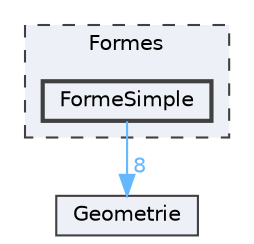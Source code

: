digraph "Formes/FormeSimple"
{
 // LATEX_PDF_SIZE
  bgcolor="transparent";
  edge [fontname=Helvetica,fontsize=10,labelfontname=Helvetica,labelfontsize=10];
  node [fontname=Helvetica,fontsize=10,shape=box,height=0.2,width=0.4];
  compound=true
  subgraph clusterdir_29b50a3b0d83dc131baccc5fbf70a8b6 {
    graph [ bgcolor="#edf0f7", pencolor="grey25", label="Formes", fontname=Helvetica,fontsize=10 style="filled,dashed", URL="dir_29b50a3b0d83dc131baccc5fbf70a8b6.html",tooltip=""]
  dir_f7ee7be751ea9995e35d16d059ef8147 [label="FormeSimple", fillcolor="#edf0f7", color="grey25", style="filled,bold", URL="dir_f7ee7be751ea9995e35d16d059ef8147.html",tooltip=""];
  }
  dir_46eab25f195f56509443ad6e58c59db9 [label="Geometrie", fillcolor="#edf0f7", color="grey25", style="filled", URL="dir_46eab25f195f56509443ad6e58c59db9.html",tooltip=""];
  dir_f7ee7be751ea9995e35d16d059ef8147->dir_46eab25f195f56509443ad6e58c59db9 [headlabel="8", labeldistance=1.5 headhref="dir_000015_000017.html" href="dir_000015_000017.html" color="steelblue1" fontcolor="steelblue1"];
}
